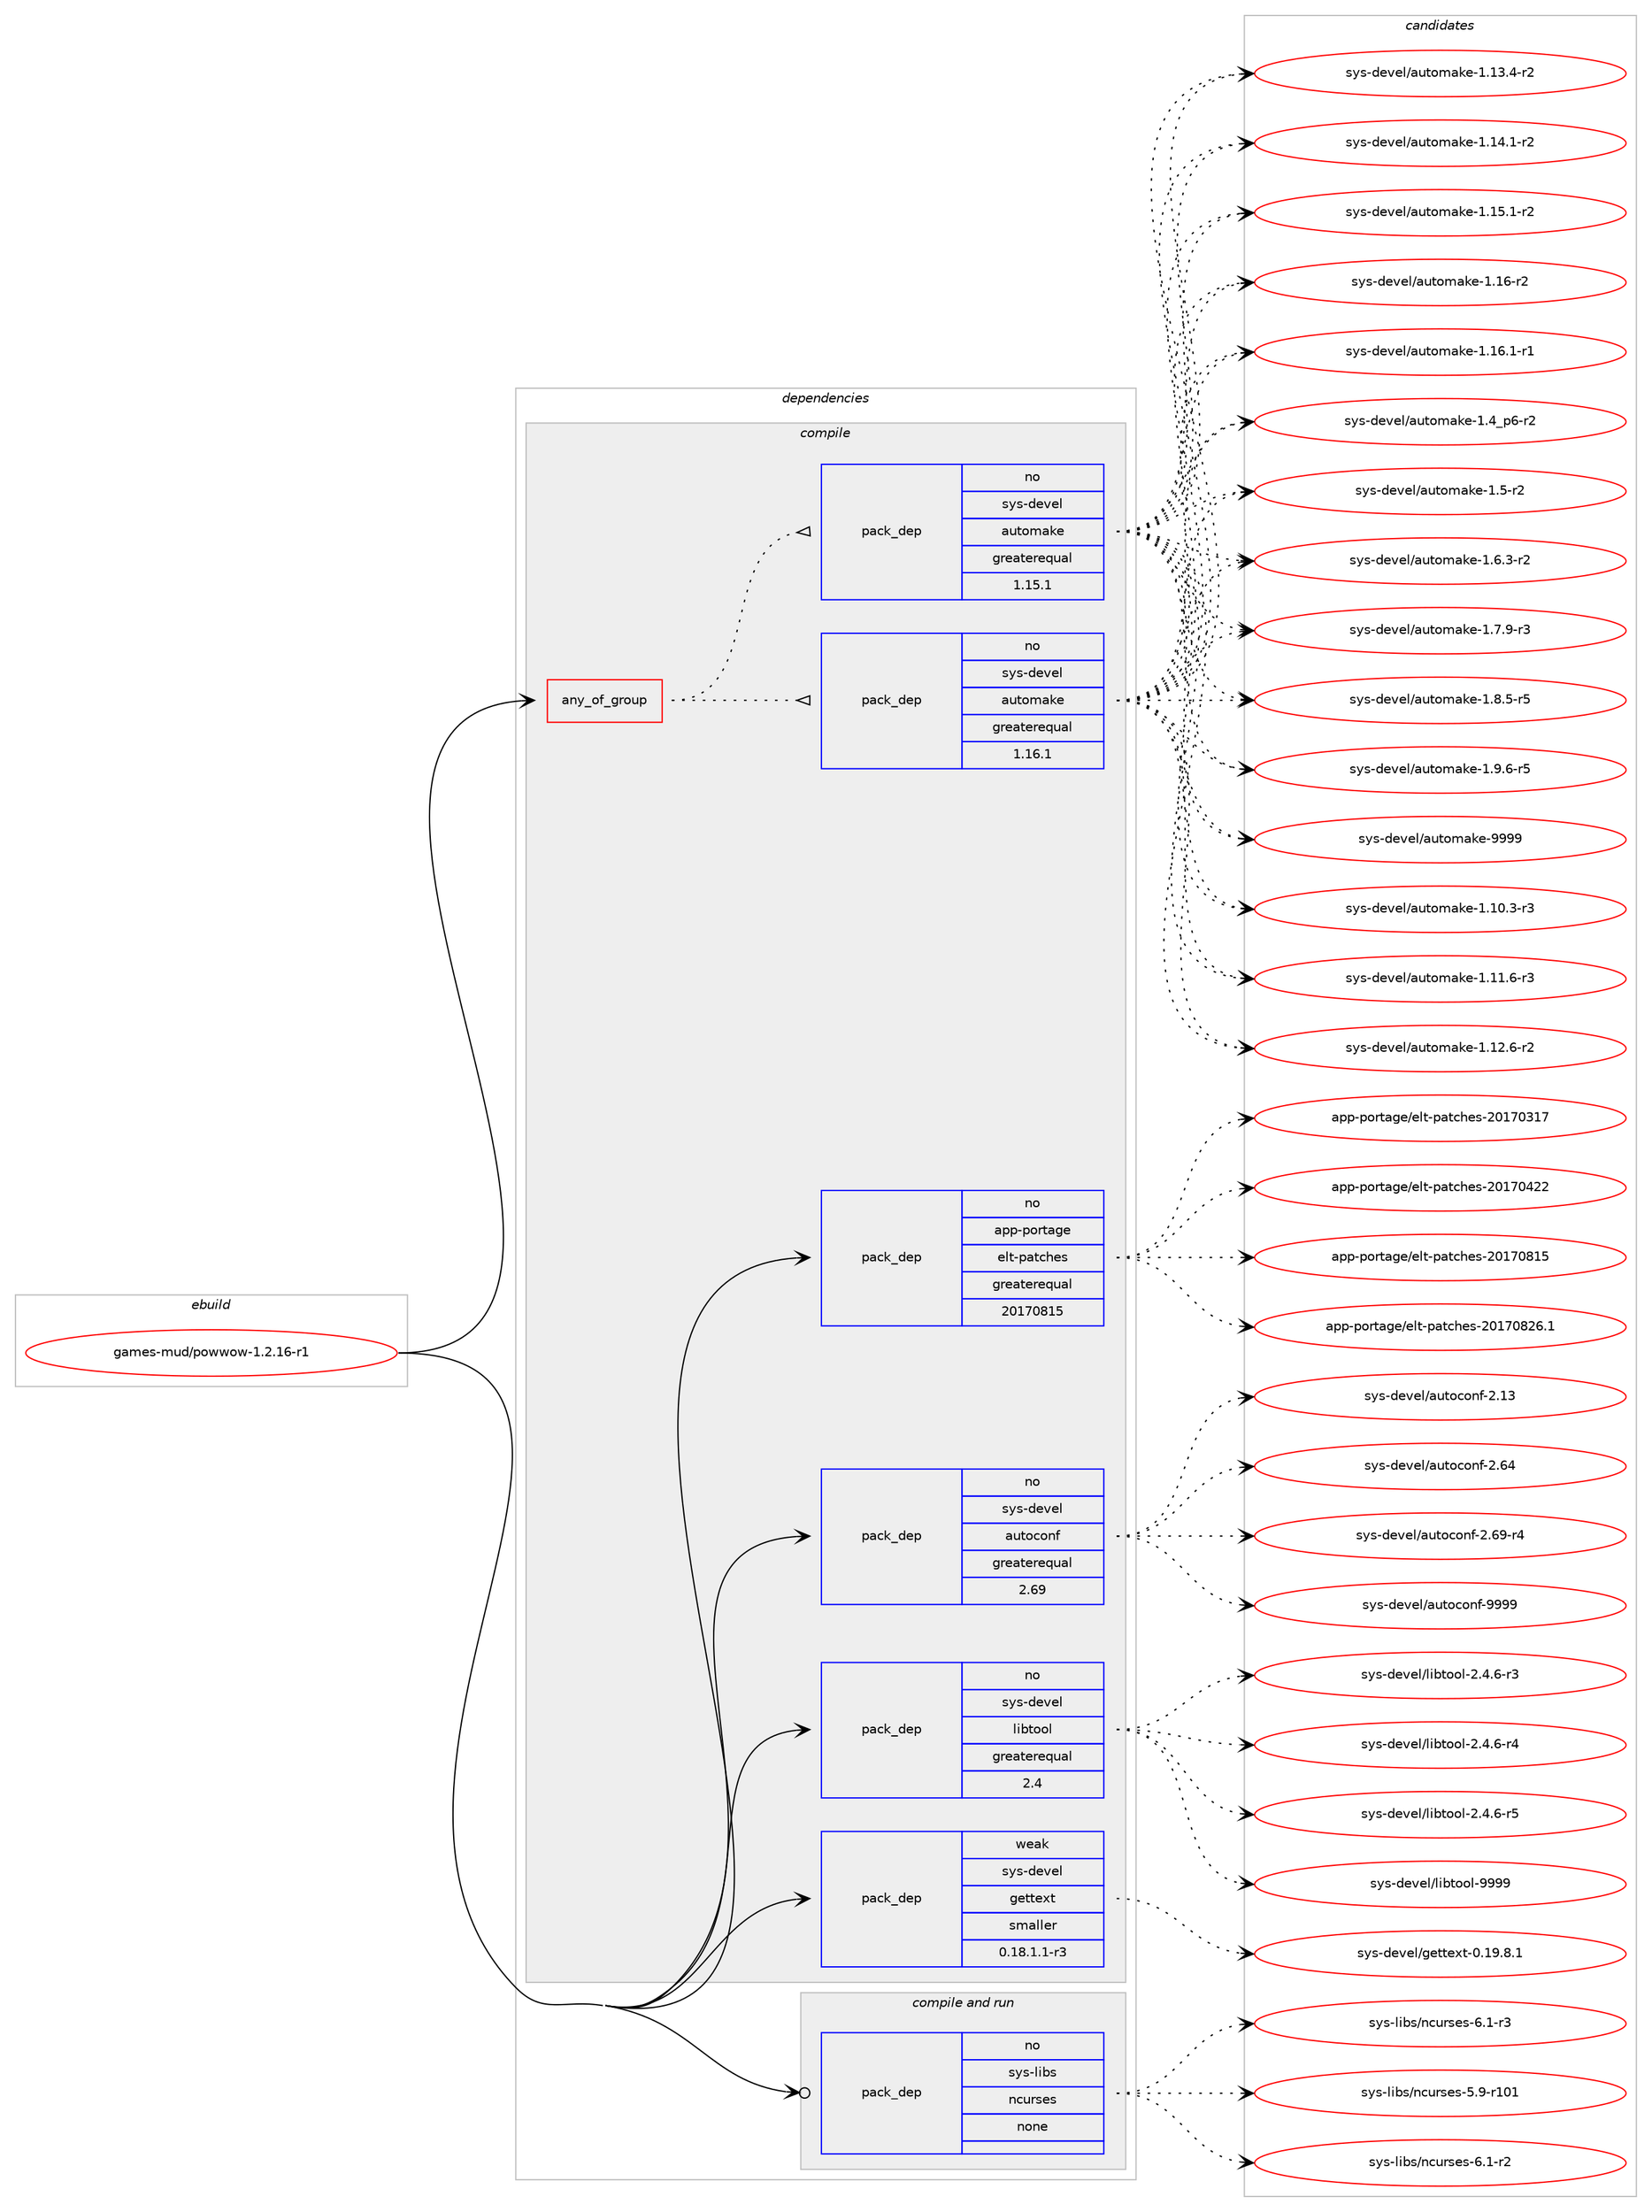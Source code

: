 digraph prolog {

# *************
# Graph options
# *************

newrank=true;
concentrate=true;
compound=true;
graph [rankdir=LR,fontname=Helvetica,fontsize=10,ranksep=1.5];#, ranksep=2.5, nodesep=0.2];
edge  [arrowhead=vee];
node  [fontname=Helvetica,fontsize=10];

# **********
# The ebuild
# **********

subgraph cluster_leftcol {
color=gray;
rank=same;
label=<<i>ebuild</i>>;
id [label="games-mud/powwow-1.2.16-r1", color=red, width=4, href="../games-mud/powwow-1.2.16-r1.svg"];
}

# ****************
# The dependencies
# ****************

subgraph cluster_midcol {
color=gray;
label=<<i>dependencies</i>>;
subgraph cluster_compile {
fillcolor="#eeeeee";
style=filled;
label=<<i>compile</i>>;
subgraph any140 {
dependency6975 [label=<<TABLE BORDER="0" CELLBORDER="1" CELLSPACING="0" CELLPADDING="4"><TR><TD CELLPADDING="10">any_of_group</TD></TR></TABLE>>, shape=none, color=red];subgraph pack5355 {
dependency6976 [label=<<TABLE BORDER="0" CELLBORDER="1" CELLSPACING="0" CELLPADDING="4" WIDTH="220"><TR><TD ROWSPAN="6" CELLPADDING="30">pack_dep</TD></TR><TR><TD WIDTH="110">no</TD></TR><TR><TD>sys-devel</TD></TR><TR><TD>automake</TD></TR><TR><TD>greaterequal</TD></TR><TR><TD>1.16.1</TD></TR></TABLE>>, shape=none, color=blue];
}
dependency6975:e -> dependency6976:w [weight=20,style="dotted",arrowhead="oinv"];
subgraph pack5356 {
dependency6977 [label=<<TABLE BORDER="0" CELLBORDER="1" CELLSPACING="0" CELLPADDING="4" WIDTH="220"><TR><TD ROWSPAN="6" CELLPADDING="30">pack_dep</TD></TR><TR><TD WIDTH="110">no</TD></TR><TR><TD>sys-devel</TD></TR><TR><TD>automake</TD></TR><TR><TD>greaterequal</TD></TR><TR><TD>1.15.1</TD></TR></TABLE>>, shape=none, color=blue];
}
dependency6975:e -> dependency6977:w [weight=20,style="dotted",arrowhead="oinv"];
}
id:e -> dependency6975:w [weight=20,style="solid",arrowhead="vee"];
subgraph pack5357 {
dependency6978 [label=<<TABLE BORDER="0" CELLBORDER="1" CELLSPACING="0" CELLPADDING="4" WIDTH="220"><TR><TD ROWSPAN="6" CELLPADDING="30">pack_dep</TD></TR><TR><TD WIDTH="110">no</TD></TR><TR><TD>app-portage</TD></TR><TR><TD>elt-patches</TD></TR><TR><TD>greaterequal</TD></TR><TR><TD>20170815</TD></TR></TABLE>>, shape=none, color=blue];
}
id:e -> dependency6978:w [weight=20,style="solid",arrowhead="vee"];
subgraph pack5358 {
dependency6979 [label=<<TABLE BORDER="0" CELLBORDER="1" CELLSPACING="0" CELLPADDING="4" WIDTH="220"><TR><TD ROWSPAN="6" CELLPADDING="30">pack_dep</TD></TR><TR><TD WIDTH="110">no</TD></TR><TR><TD>sys-devel</TD></TR><TR><TD>autoconf</TD></TR><TR><TD>greaterequal</TD></TR><TR><TD>2.69</TD></TR></TABLE>>, shape=none, color=blue];
}
id:e -> dependency6979:w [weight=20,style="solid",arrowhead="vee"];
subgraph pack5359 {
dependency6980 [label=<<TABLE BORDER="0" CELLBORDER="1" CELLSPACING="0" CELLPADDING="4" WIDTH="220"><TR><TD ROWSPAN="6" CELLPADDING="30">pack_dep</TD></TR><TR><TD WIDTH="110">no</TD></TR><TR><TD>sys-devel</TD></TR><TR><TD>libtool</TD></TR><TR><TD>greaterequal</TD></TR><TR><TD>2.4</TD></TR></TABLE>>, shape=none, color=blue];
}
id:e -> dependency6980:w [weight=20,style="solid",arrowhead="vee"];
subgraph pack5360 {
dependency6981 [label=<<TABLE BORDER="0" CELLBORDER="1" CELLSPACING="0" CELLPADDING="4" WIDTH="220"><TR><TD ROWSPAN="6" CELLPADDING="30">pack_dep</TD></TR><TR><TD WIDTH="110">weak</TD></TR><TR><TD>sys-devel</TD></TR><TR><TD>gettext</TD></TR><TR><TD>smaller</TD></TR><TR><TD>0.18.1.1-r3</TD></TR></TABLE>>, shape=none, color=blue];
}
id:e -> dependency6981:w [weight=20,style="solid",arrowhead="vee"];
}
subgraph cluster_compileandrun {
fillcolor="#eeeeee";
style=filled;
label=<<i>compile and run</i>>;
subgraph pack5361 {
dependency6982 [label=<<TABLE BORDER="0" CELLBORDER="1" CELLSPACING="0" CELLPADDING="4" WIDTH="220"><TR><TD ROWSPAN="6" CELLPADDING="30">pack_dep</TD></TR><TR><TD WIDTH="110">no</TD></TR><TR><TD>sys-libs</TD></TR><TR><TD>ncurses</TD></TR><TR><TD>none</TD></TR><TR><TD></TD></TR></TABLE>>, shape=none, color=blue];
}
id:e -> dependency6982:w [weight=20,style="solid",arrowhead="odotvee"];
}
subgraph cluster_run {
fillcolor="#eeeeee";
style=filled;
label=<<i>run</i>>;
}
}

# **************
# The candidates
# **************

subgraph cluster_choices {
rank=same;
color=gray;
label=<<i>candidates</i>>;

subgraph choice5355 {
color=black;
nodesep=1;
choice11512111545100101118101108479711711611110997107101454946494846514511451 [label="sys-devel/automake-1.10.3-r3", color=red, width=4,href="../sys-devel/automake-1.10.3-r3.svg"];
choice11512111545100101118101108479711711611110997107101454946494946544511451 [label="sys-devel/automake-1.11.6-r3", color=red, width=4,href="../sys-devel/automake-1.11.6-r3.svg"];
choice11512111545100101118101108479711711611110997107101454946495046544511450 [label="sys-devel/automake-1.12.6-r2", color=red, width=4,href="../sys-devel/automake-1.12.6-r2.svg"];
choice11512111545100101118101108479711711611110997107101454946495146524511450 [label="sys-devel/automake-1.13.4-r2", color=red, width=4,href="../sys-devel/automake-1.13.4-r2.svg"];
choice11512111545100101118101108479711711611110997107101454946495246494511450 [label="sys-devel/automake-1.14.1-r2", color=red, width=4,href="../sys-devel/automake-1.14.1-r2.svg"];
choice11512111545100101118101108479711711611110997107101454946495346494511450 [label="sys-devel/automake-1.15.1-r2", color=red, width=4,href="../sys-devel/automake-1.15.1-r2.svg"];
choice1151211154510010111810110847971171161111099710710145494649544511450 [label="sys-devel/automake-1.16-r2", color=red, width=4,href="../sys-devel/automake-1.16-r2.svg"];
choice11512111545100101118101108479711711611110997107101454946495446494511449 [label="sys-devel/automake-1.16.1-r1", color=red, width=4,href="../sys-devel/automake-1.16.1-r1.svg"];
choice115121115451001011181011084797117116111109971071014549465295112544511450 [label="sys-devel/automake-1.4_p6-r2", color=red, width=4,href="../sys-devel/automake-1.4_p6-r2.svg"];
choice11512111545100101118101108479711711611110997107101454946534511450 [label="sys-devel/automake-1.5-r2", color=red, width=4,href="../sys-devel/automake-1.5-r2.svg"];
choice115121115451001011181011084797117116111109971071014549465446514511450 [label="sys-devel/automake-1.6.3-r2", color=red, width=4,href="../sys-devel/automake-1.6.3-r2.svg"];
choice115121115451001011181011084797117116111109971071014549465546574511451 [label="sys-devel/automake-1.7.9-r3", color=red, width=4,href="../sys-devel/automake-1.7.9-r3.svg"];
choice115121115451001011181011084797117116111109971071014549465646534511453 [label="sys-devel/automake-1.8.5-r5", color=red, width=4,href="../sys-devel/automake-1.8.5-r5.svg"];
choice115121115451001011181011084797117116111109971071014549465746544511453 [label="sys-devel/automake-1.9.6-r5", color=red, width=4,href="../sys-devel/automake-1.9.6-r5.svg"];
choice115121115451001011181011084797117116111109971071014557575757 [label="sys-devel/automake-9999", color=red, width=4,href="../sys-devel/automake-9999.svg"];
dependency6976:e -> choice11512111545100101118101108479711711611110997107101454946494846514511451:w [style=dotted,weight="100"];
dependency6976:e -> choice11512111545100101118101108479711711611110997107101454946494946544511451:w [style=dotted,weight="100"];
dependency6976:e -> choice11512111545100101118101108479711711611110997107101454946495046544511450:w [style=dotted,weight="100"];
dependency6976:e -> choice11512111545100101118101108479711711611110997107101454946495146524511450:w [style=dotted,weight="100"];
dependency6976:e -> choice11512111545100101118101108479711711611110997107101454946495246494511450:w [style=dotted,weight="100"];
dependency6976:e -> choice11512111545100101118101108479711711611110997107101454946495346494511450:w [style=dotted,weight="100"];
dependency6976:e -> choice1151211154510010111810110847971171161111099710710145494649544511450:w [style=dotted,weight="100"];
dependency6976:e -> choice11512111545100101118101108479711711611110997107101454946495446494511449:w [style=dotted,weight="100"];
dependency6976:e -> choice115121115451001011181011084797117116111109971071014549465295112544511450:w [style=dotted,weight="100"];
dependency6976:e -> choice11512111545100101118101108479711711611110997107101454946534511450:w [style=dotted,weight="100"];
dependency6976:e -> choice115121115451001011181011084797117116111109971071014549465446514511450:w [style=dotted,weight="100"];
dependency6976:e -> choice115121115451001011181011084797117116111109971071014549465546574511451:w [style=dotted,weight="100"];
dependency6976:e -> choice115121115451001011181011084797117116111109971071014549465646534511453:w [style=dotted,weight="100"];
dependency6976:e -> choice115121115451001011181011084797117116111109971071014549465746544511453:w [style=dotted,weight="100"];
dependency6976:e -> choice115121115451001011181011084797117116111109971071014557575757:w [style=dotted,weight="100"];
}
subgraph choice5356 {
color=black;
nodesep=1;
choice11512111545100101118101108479711711611110997107101454946494846514511451 [label="sys-devel/automake-1.10.3-r3", color=red, width=4,href="../sys-devel/automake-1.10.3-r3.svg"];
choice11512111545100101118101108479711711611110997107101454946494946544511451 [label="sys-devel/automake-1.11.6-r3", color=red, width=4,href="../sys-devel/automake-1.11.6-r3.svg"];
choice11512111545100101118101108479711711611110997107101454946495046544511450 [label="sys-devel/automake-1.12.6-r2", color=red, width=4,href="../sys-devel/automake-1.12.6-r2.svg"];
choice11512111545100101118101108479711711611110997107101454946495146524511450 [label="sys-devel/automake-1.13.4-r2", color=red, width=4,href="../sys-devel/automake-1.13.4-r2.svg"];
choice11512111545100101118101108479711711611110997107101454946495246494511450 [label="sys-devel/automake-1.14.1-r2", color=red, width=4,href="../sys-devel/automake-1.14.1-r2.svg"];
choice11512111545100101118101108479711711611110997107101454946495346494511450 [label="sys-devel/automake-1.15.1-r2", color=red, width=4,href="../sys-devel/automake-1.15.1-r2.svg"];
choice1151211154510010111810110847971171161111099710710145494649544511450 [label="sys-devel/automake-1.16-r2", color=red, width=4,href="../sys-devel/automake-1.16-r2.svg"];
choice11512111545100101118101108479711711611110997107101454946495446494511449 [label="sys-devel/automake-1.16.1-r1", color=red, width=4,href="../sys-devel/automake-1.16.1-r1.svg"];
choice115121115451001011181011084797117116111109971071014549465295112544511450 [label="sys-devel/automake-1.4_p6-r2", color=red, width=4,href="../sys-devel/automake-1.4_p6-r2.svg"];
choice11512111545100101118101108479711711611110997107101454946534511450 [label="sys-devel/automake-1.5-r2", color=red, width=4,href="../sys-devel/automake-1.5-r2.svg"];
choice115121115451001011181011084797117116111109971071014549465446514511450 [label="sys-devel/automake-1.6.3-r2", color=red, width=4,href="../sys-devel/automake-1.6.3-r2.svg"];
choice115121115451001011181011084797117116111109971071014549465546574511451 [label="sys-devel/automake-1.7.9-r3", color=red, width=4,href="../sys-devel/automake-1.7.9-r3.svg"];
choice115121115451001011181011084797117116111109971071014549465646534511453 [label="sys-devel/automake-1.8.5-r5", color=red, width=4,href="../sys-devel/automake-1.8.5-r5.svg"];
choice115121115451001011181011084797117116111109971071014549465746544511453 [label="sys-devel/automake-1.9.6-r5", color=red, width=4,href="../sys-devel/automake-1.9.6-r5.svg"];
choice115121115451001011181011084797117116111109971071014557575757 [label="sys-devel/automake-9999", color=red, width=4,href="../sys-devel/automake-9999.svg"];
dependency6977:e -> choice11512111545100101118101108479711711611110997107101454946494846514511451:w [style=dotted,weight="100"];
dependency6977:e -> choice11512111545100101118101108479711711611110997107101454946494946544511451:w [style=dotted,weight="100"];
dependency6977:e -> choice11512111545100101118101108479711711611110997107101454946495046544511450:w [style=dotted,weight="100"];
dependency6977:e -> choice11512111545100101118101108479711711611110997107101454946495146524511450:w [style=dotted,weight="100"];
dependency6977:e -> choice11512111545100101118101108479711711611110997107101454946495246494511450:w [style=dotted,weight="100"];
dependency6977:e -> choice11512111545100101118101108479711711611110997107101454946495346494511450:w [style=dotted,weight="100"];
dependency6977:e -> choice1151211154510010111810110847971171161111099710710145494649544511450:w [style=dotted,weight="100"];
dependency6977:e -> choice11512111545100101118101108479711711611110997107101454946495446494511449:w [style=dotted,weight="100"];
dependency6977:e -> choice115121115451001011181011084797117116111109971071014549465295112544511450:w [style=dotted,weight="100"];
dependency6977:e -> choice11512111545100101118101108479711711611110997107101454946534511450:w [style=dotted,weight="100"];
dependency6977:e -> choice115121115451001011181011084797117116111109971071014549465446514511450:w [style=dotted,weight="100"];
dependency6977:e -> choice115121115451001011181011084797117116111109971071014549465546574511451:w [style=dotted,weight="100"];
dependency6977:e -> choice115121115451001011181011084797117116111109971071014549465646534511453:w [style=dotted,weight="100"];
dependency6977:e -> choice115121115451001011181011084797117116111109971071014549465746544511453:w [style=dotted,weight="100"];
dependency6977:e -> choice115121115451001011181011084797117116111109971071014557575757:w [style=dotted,weight="100"];
}
subgraph choice5357 {
color=black;
nodesep=1;
choice97112112451121111141169710310147101108116451129711699104101115455048495548514955 [label="app-portage/elt-patches-20170317", color=red, width=4,href="../app-portage/elt-patches-20170317.svg"];
choice97112112451121111141169710310147101108116451129711699104101115455048495548525050 [label="app-portage/elt-patches-20170422", color=red, width=4,href="../app-portage/elt-patches-20170422.svg"];
choice97112112451121111141169710310147101108116451129711699104101115455048495548564953 [label="app-portage/elt-patches-20170815", color=red, width=4,href="../app-portage/elt-patches-20170815.svg"];
choice971121124511211111411697103101471011081164511297116991041011154550484955485650544649 [label="app-portage/elt-patches-20170826.1", color=red, width=4,href="../app-portage/elt-patches-20170826.1.svg"];
dependency6978:e -> choice97112112451121111141169710310147101108116451129711699104101115455048495548514955:w [style=dotted,weight="100"];
dependency6978:e -> choice97112112451121111141169710310147101108116451129711699104101115455048495548525050:w [style=dotted,weight="100"];
dependency6978:e -> choice97112112451121111141169710310147101108116451129711699104101115455048495548564953:w [style=dotted,weight="100"];
dependency6978:e -> choice971121124511211111411697103101471011081164511297116991041011154550484955485650544649:w [style=dotted,weight="100"];
}
subgraph choice5358 {
color=black;
nodesep=1;
choice115121115451001011181011084797117116111991111101024550464951 [label="sys-devel/autoconf-2.13", color=red, width=4,href="../sys-devel/autoconf-2.13.svg"];
choice115121115451001011181011084797117116111991111101024550465452 [label="sys-devel/autoconf-2.64", color=red, width=4,href="../sys-devel/autoconf-2.64.svg"];
choice1151211154510010111810110847971171161119911111010245504654574511452 [label="sys-devel/autoconf-2.69-r4", color=red, width=4,href="../sys-devel/autoconf-2.69-r4.svg"];
choice115121115451001011181011084797117116111991111101024557575757 [label="sys-devel/autoconf-9999", color=red, width=4,href="../sys-devel/autoconf-9999.svg"];
dependency6979:e -> choice115121115451001011181011084797117116111991111101024550464951:w [style=dotted,weight="100"];
dependency6979:e -> choice115121115451001011181011084797117116111991111101024550465452:w [style=dotted,weight="100"];
dependency6979:e -> choice1151211154510010111810110847971171161119911111010245504654574511452:w [style=dotted,weight="100"];
dependency6979:e -> choice115121115451001011181011084797117116111991111101024557575757:w [style=dotted,weight="100"];
}
subgraph choice5359 {
color=black;
nodesep=1;
choice1151211154510010111810110847108105981161111111084550465246544511451 [label="sys-devel/libtool-2.4.6-r3", color=red, width=4,href="../sys-devel/libtool-2.4.6-r3.svg"];
choice1151211154510010111810110847108105981161111111084550465246544511452 [label="sys-devel/libtool-2.4.6-r4", color=red, width=4,href="../sys-devel/libtool-2.4.6-r4.svg"];
choice1151211154510010111810110847108105981161111111084550465246544511453 [label="sys-devel/libtool-2.4.6-r5", color=red, width=4,href="../sys-devel/libtool-2.4.6-r5.svg"];
choice1151211154510010111810110847108105981161111111084557575757 [label="sys-devel/libtool-9999", color=red, width=4,href="../sys-devel/libtool-9999.svg"];
dependency6980:e -> choice1151211154510010111810110847108105981161111111084550465246544511451:w [style=dotted,weight="100"];
dependency6980:e -> choice1151211154510010111810110847108105981161111111084550465246544511452:w [style=dotted,weight="100"];
dependency6980:e -> choice1151211154510010111810110847108105981161111111084550465246544511453:w [style=dotted,weight="100"];
dependency6980:e -> choice1151211154510010111810110847108105981161111111084557575757:w [style=dotted,weight="100"];
}
subgraph choice5360 {
color=black;
nodesep=1;
choice1151211154510010111810110847103101116116101120116454846495746564649 [label="sys-devel/gettext-0.19.8.1", color=red, width=4,href="../sys-devel/gettext-0.19.8.1.svg"];
dependency6981:e -> choice1151211154510010111810110847103101116116101120116454846495746564649:w [style=dotted,weight="100"];
}
subgraph choice5361 {
color=black;
nodesep=1;
choice115121115451081059811547110991171141151011154553465745114494849 [label="sys-libs/ncurses-5.9-r101", color=red, width=4,href="../sys-libs/ncurses-5.9-r101.svg"];
choice11512111545108105981154711099117114115101115455446494511450 [label="sys-libs/ncurses-6.1-r2", color=red, width=4,href="../sys-libs/ncurses-6.1-r2.svg"];
choice11512111545108105981154711099117114115101115455446494511451 [label="sys-libs/ncurses-6.1-r3", color=red, width=4,href="../sys-libs/ncurses-6.1-r3.svg"];
dependency6982:e -> choice115121115451081059811547110991171141151011154553465745114494849:w [style=dotted,weight="100"];
dependency6982:e -> choice11512111545108105981154711099117114115101115455446494511450:w [style=dotted,weight="100"];
dependency6982:e -> choice11512111545108105981154711099117114115101115455446494511451:w [style=dotted,weight="100"];
}
}

}
